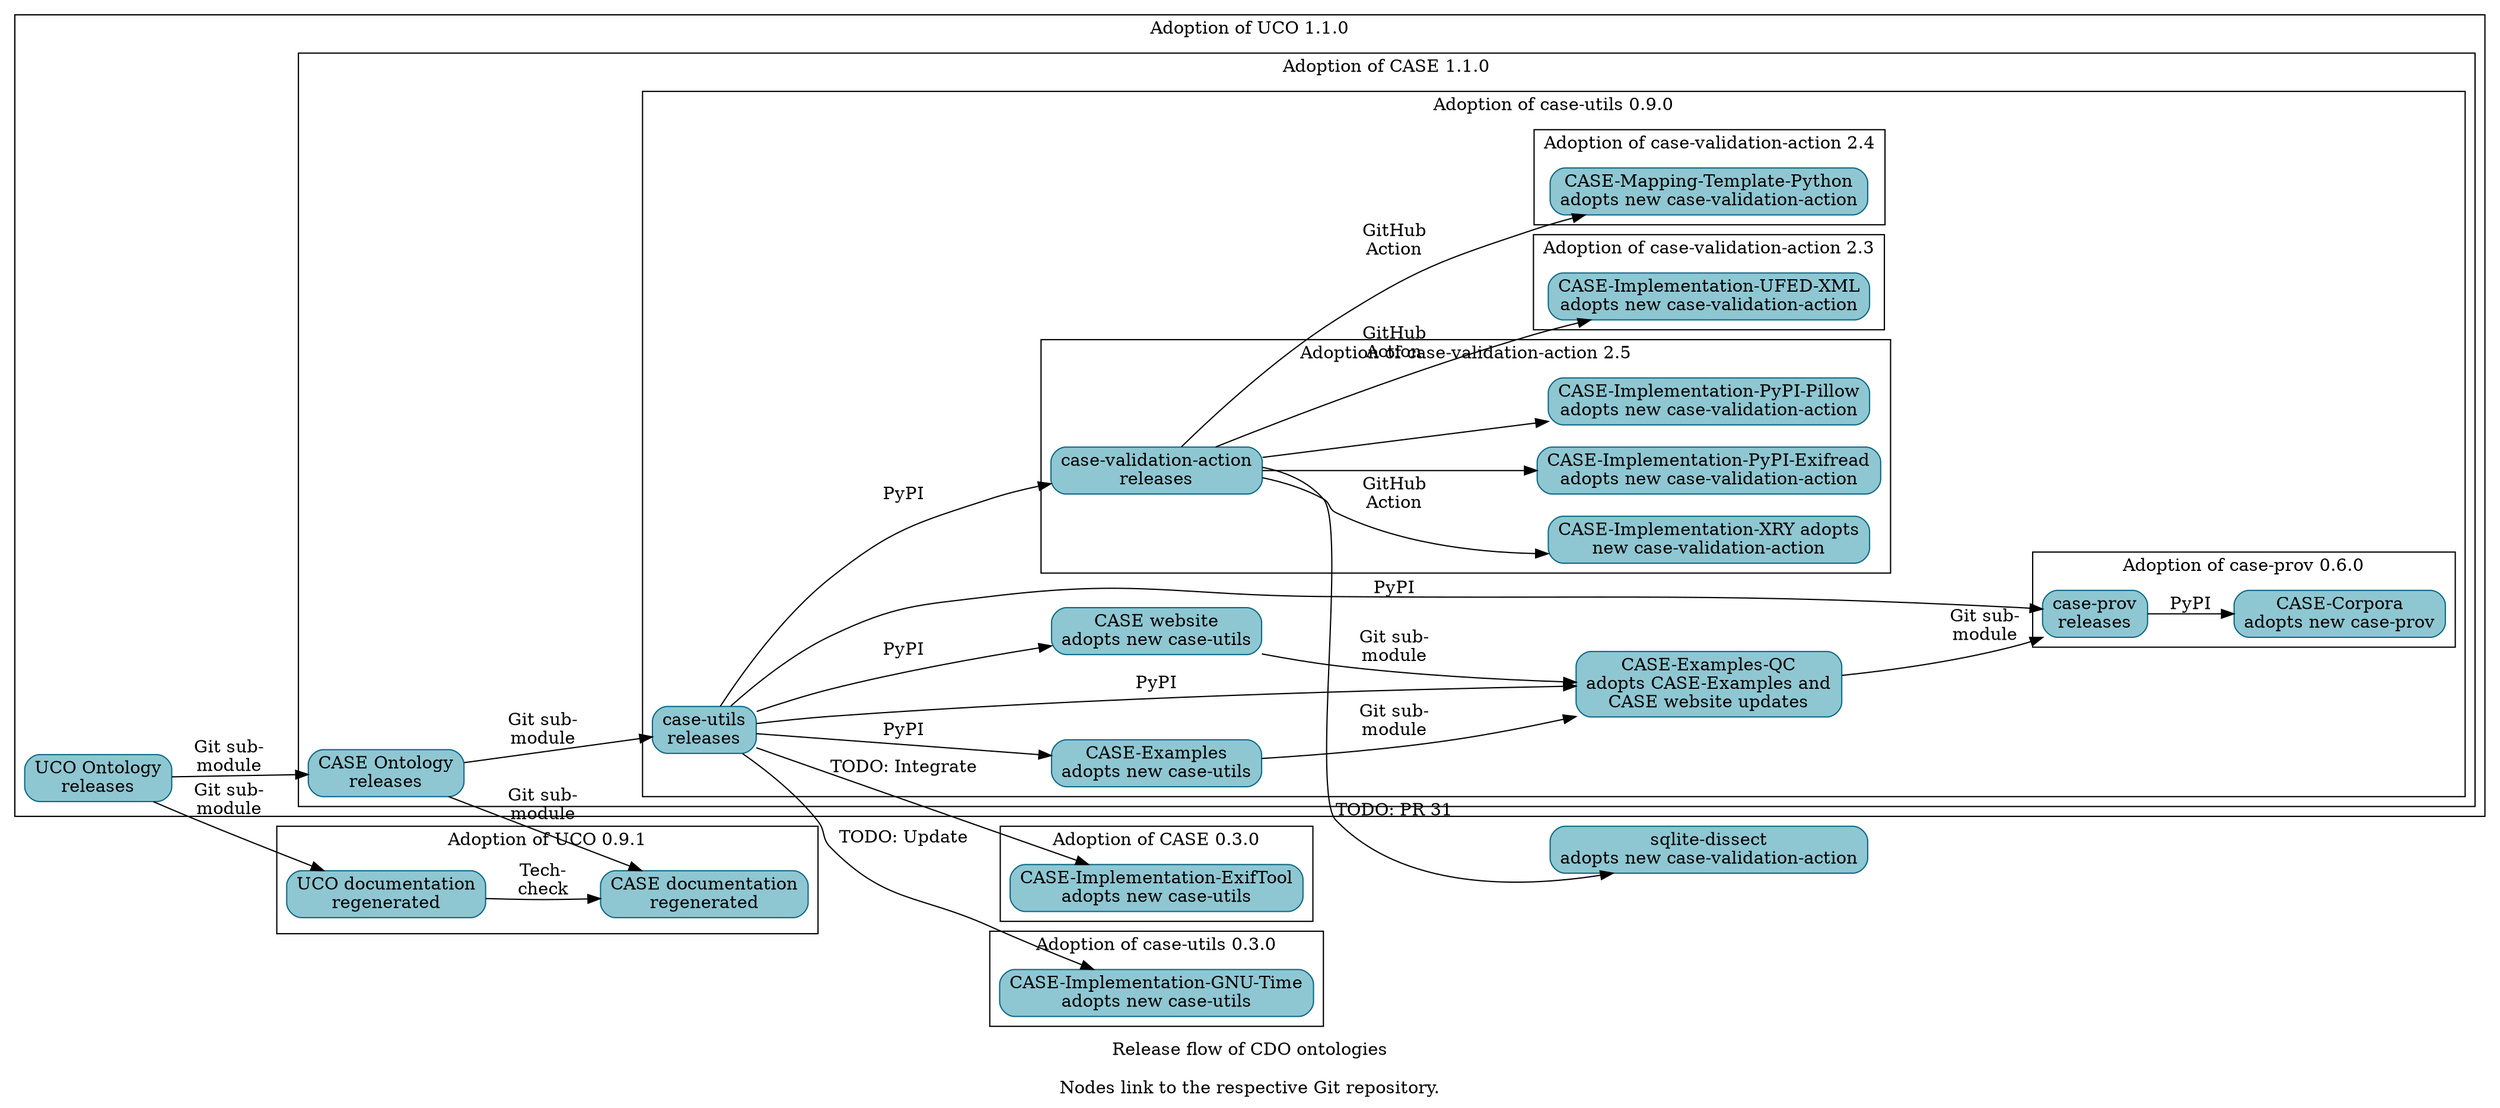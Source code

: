 digraph "cdo_release_flow" {
  label = "Release flow of CDO ontologies\n\nNodes link to the respective Git repository." ;
  rankdir = "LR" ;
  node [shape="rectangle" style="filled,rounded" fillcolor="#8EC7D2" color="#0D6986"] ;


  // Define nodes in their corresponding progress subgraph.

  subgraph cluster_case_0_3_0 {
    label = "Adoption of CASE 0.3.0" ;

    _GH__CASEWORK__CASE_IMPLEMENTATON_EXIFTOOL [URL="https://github.com/casework/CASE-Implementation-ExifTool" label="CASE-Implementation-ExifTool\nadopts new case-utils"] ;
  }

  subgraph cluster_case_utils_0_3_0 {
    label = "Adoption of case-utils 0.3.0" ;

    _GH__CASEWORK__CASE_IMPLEMENTATON_GNU_TIME [URL="https://github.com/casework/CASE-Implementation-GNU-Time" label="CASE-Implementation-GNU-Time\nadopts new case-utils"] ;
  }

  subgraph cluster_uco_0_9_1 {
    label = "Adoption of UCO 0.9.1" ;

    _GH__CASEWORK__ONTOLOGY_CASEONTOLOGY_ORG [URL="https://github.com/casework/ontology.caseontology.org" label="CASE documentation\nregenerated"] ;
    _GH__UCOPROJECT__ONTOLOGY_UNIFIEDCYBERONTOLOGY_ORG [URL="https://github.com/ucoProject/ontology.unifiedcyberontology.org" label="UCO documentation\nregenerated"] ;
  }
  subgraph cluster_uco_1_1_0 {
    label = "Adoption of UCO 1.1.0" ;

    _GH__UCOPROJECT__UCO [URL="https://github.com/ucoProject/UCO" label="UCO Ontology\nreleases"] ;

    subgraph cluster_case_1_1_0 {
      label = "Adoption of CASE 1.1.0" ;

      _GH__CASEWORK__CASE [URL="https://github.com/casework/CASE" label="CASE Ontology\nreleases"] ;

      subgraph cluster_case_utils_0_9_0 {
        label = "Adoption of case-utils 0.9.0" ;

        _GH__AJNELSON_NIST__CASE_EXAMPLES_QC [URL="https://github.com/ajnelson-nist/CASE-Examples-QC" label="CASE-Examples-QC\nadopts CASE-Examples and\nCASE website updates"] ;
        _GH__CASEWORK__CASE_EXAMPLES [URL="https://github.com/casework/CASE-Examples" label="CASE-Examples\nadopts new case-utils"] ;
        _GH__CASEWORK__CASE_UTILITIES_PYTHON [URL="https://github.com/casework/CASE-Utilities-Python" label="case-utils\nreleases"] ;
        _GH__CASEWORK__CASEWORK_GITHUB_IO [URL="https://github.com/casework/casework.github.io" label="CASE website\nadopts new case-utils"] ;

        subgraph cluster_case_prov_0_6_0 {
          label = "Adoption of case-prov 0.6.0" ;

          _GH__CASEWORK__CASE_CORPORA [URL="https://github.com/casework/CASE-Corpora" label="CASE-Corpora\nadopts new case-prov"] ;
          _GH__CASEWORK__CASE_IMPLEMENTATON_PROV_O [URL="https://github.com/casework/CASE-Implementation-PROV-O" label="case-prov\nreleases"] ;
        }

        subgraph cluster_case_validation_action_2_3 {
          label = "Adoption of case-validation-action 2.3" ;

          _GH__CASEWORK__CASE_IMPLEMENTATON_UFED_XML [URL="https://github.com/casework/CASE-Implementation-UFED-XML" label="CASE-Implementation-UFED-XML\nadopts new case-validation-action"] ;
        }

        subgraph cluster_case_validation_action_2_4 {
          label = "Adoption of case-validation-action 2.4" ;

          _GH__CASEWORK__CASE_MAPPING_TEMPLATE_PYTHON [URL="https://github.com/casework/CASE-Mapping-Template-Python" label="CASE-Mapping-Template-Python\nadopts new case-validation-action"] ;
        }

        subgraph cluster_case_validation_action_2_5 {
          label = "Adoption of case-validation-action 2.5" ;

          _GH__CASEWORK__CASE_IMPLEMENTATON_PYPI_EXIFREAD [URL="https://github.com/casework/CASE-Implementation-PyPI-Exifread" label="CASE-Implementation-PyPI-Exifread\nadopts new case-validation-action"] ;
          _GH__CASEWORK__CASE_IMPLEMENTATON_PYPI_PILLOW [URL="https://github.com/casework/CASE-Implementation-PyPI-Pillow" label="CASE-Implementation-PyPI-Pillow\nadopts new case-validation-action"] ;
          _GH__CASEWORK__CASE_IMPLEMENTATON_XRY [URL="https://github.com/casework/CASE-Implementation-XRY" label="CASE-Implementation-XRY adopts\nnew case-validation-action"] ;
          _GH__KCHASON__CASE_VALIDATION_ACTION [URL="https://github.com/kchason/case-validation-action" label="case-validation-action\nreleases"] ;
        }
      }
    }
  }

  _GH__DOD_CYBER_CRIME_CENTER__SQLITE_DISSECT [URL="https://github.com/dod-cyber-crime-center/sqlite-dissect" label="sqlite-dissect\nadopts new case-validation-action"] ;

  // Begin edges

  _GH__AJNELSON_NIST__CASE_EXAMPLES_QC -> _GH__CASEWORK__CASE_IMPLEMENTATON_PROV_O [label="Git sub-\nmodule"] ;
  _GH__CASEWORK__CASE -> _GH__CASEWORK__CASE_UTILITIES_PYTHON [label="Git sub-\nmodule"] ;
  _GH__CASEWORK__CASE -> _GH__CASEWORK__ONTOLOGY_CASEONTOLOGY_ORG [label="Git sub-\nmodule"] ; 
  _GH__CASEWORK__CASE_EXAMPLES -> _GH__AJNELSON_NIST__CASE_EXAMPLES_QC [label="Git sub-\nmodule"] ;
  _GH__CASEWORK__CASE_IMPLEMENTATON_PROV_O -> _GH__CASEWORK__CASE_CORPORA [label="PyPI"] ;
  _GH__CASEWORK__CASE_UTILITIES_PYTHON -> _GH__AJNELSON_NIST__CASE_EXAMPLES_QC [label="PyPI"] ;
  _GH__CASEWORK__CASE_UTILITIES_PYTHON -> _GH__CASEWORK__CASE_EXAMPLES [label="PyPI"] ;
  _GH__CASEWORK__CASE_UTILITIES_PYTHON -> _GH__CASEWORK__CASE_IMPLEMENTATON_EXIFTOOL [label="TODO: Integrate"] ;
  _GH__CASEWORK__CASE_UTILITIES_PYTHON -> _GH__CASEWORK__CASE_IMPLEMENTATON_GNU_TIME [label="TODO: Update"] ;
  _GH__CASEWORK__CASE_UTILITIES_PYTHON -> _GH__CASEWORK__CASE_IMPLEMENTATON_PROV_O [label="PyPI"] ;
  _GH__CASEWORK__CASE_UTILITIES_PYTHON -> _GH__KCHASON__CASE_VALIDATION_ACTION [label="PyPI"] ;
  _GH__CASEWORK__CASE_UTILITIES_PYTHON -> _GH__CASEWORK__CASEWORK_GITHUB_IO [label="PyPI"] ;
  _GH__CASEWORK__CASEWORK_GITHUB_IO -> _GH__AJNELSON_NIST__CASE_EXAMPLES_QC [label="Git sub-\nmodule"] ;
  _GH__KCHASON__CASE_VALIDATION_ACTION -> _GH__CASEWORK__CASE_IMPLEMENTATON_PYPI_EXIFREAD ;
  _GH__KCHASON__CASE_VALIDATION_ACTION -> _GH__CASEWORK__CASE_IMPLEMENTATON_PYPI_PILLOW ;
  _GH__KCHASON__CASE_VALIDATION_ACTION -> _GH__CASEWORK__CASE_IMPLEMENTATON_UFED_XML [label="GitHub\nAction"] ;
  _GH__KCHASON__CASE_VALIDATION_ACTION -> _GH__CASEWORK__CASE_IMPLEMENTATON_XRY [label="GitHub\nAction"] ;
  _GH__KCHASON__CASE_VALIDATION_ACTION -> _GH__CASEWORK__CASE_MAPPING_TEMPLATE_PYTHON [label="GitHub\nAction"] ;
  _GH__KCHASON__CASE_VALIDATION_ACTION -> _GH__DOD_CYBER_CRIME_CENTER__SQLITE_DISSECT [URL="https://github.com/dod-cyber-crime-center/sqlite-dissect/pull/31" label="TODO: PR 31"] ;
  _GH__UCOPROJECT__ONTOLOGY_UNIFIEDCYBERONTOLOGY_ORG -> _GH__CASEWORK__ONTOLOGY_CASEONTOLOGY_ORG [label="Tech-\ncheck"];
  _GH__UCOPROJECT__UCO -> _GH__CASEWORK__CASE [label="Git sub-\nmodule"] ;
  _GH__UCOPROJECT__UCO -> _GH__UCOPROJECT__ONTOLOGY_UNIFIEDCYBERONTOLOGY_ORG [label="Git sub-\nmodule"] ;

}
